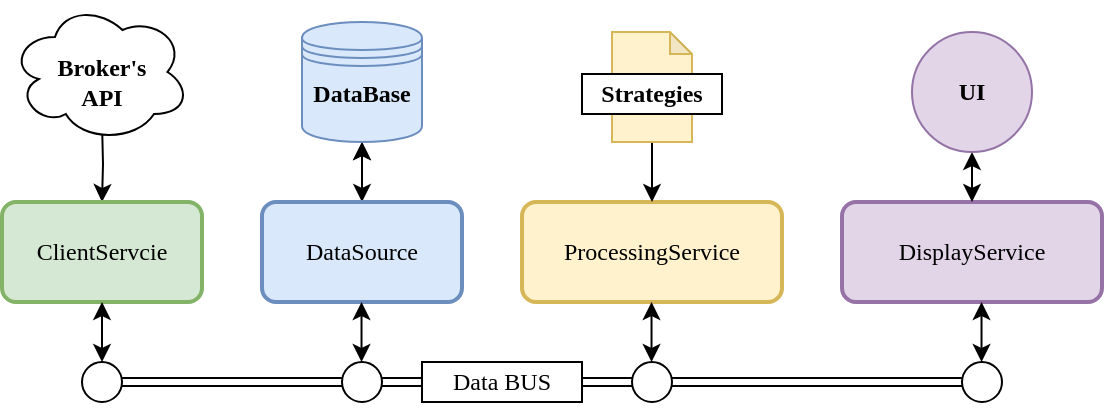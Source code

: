 <mxfile version="12.5.6" type="github"><diagram id="8DDB_YLYEL5YgY0P99Vi" name="Page-1"><mxGraphModel dx="981" dy="492" grid="1" gridSize="10" guides="1" tooltips="1" connect="1" arrows="1" fold="1" page="1" pageScale="1" pageWidth="827" pageHeight="1169" math="0" shadow="0" extFonts="Ubuntu^https://fonts.googleapis.com/css?family=Ubuntu"><root><mxCell id="0"/><mxCell id="1" parent="0"/><mxCell id="uW9GKK9xdJAJtLOuOTHO-5" value="" style="edgeStyle=orthogonalEdgeStyle;rounded=0;orthogonalLoop=1;jettySize=auto;html=1;" edge="1" parent="1" target="uW9GKK9xdJAJtLOuOTHO-4"><mxGeometry relative="1" as="geometry"><mxPoint x="120" y="120" as="sourcePoint"/></mxGeometry></mxCell><mxCell id="uW9GKK9xdJAJtLOuOTHO-4" value="ClientServcie" style="rounded=1;whiteSpace=wrap;html=1;absoluteArcSize=1;arcSize=14;strokeWidth=2;fillColor=#d5e8d4;strokeColor=#82b366;fontFamily=Ubuntu;" vertex="1" parent="1"><mxGeometry x="70" y="160" width="100" height="50" as="geometry"/></mxCell><mxCell id="uW9GKK9xdJAJtLOuOTHO-9" value="" style="edgeStyle=orthogonalEdgeStyle;rounded=0;orthogonalLoop=1;jettySize=auto;html=1;" edge="1" parent="1" source="uW9GKK9xdJAJtLOuOTHO-6" target="uW9GKK9xdJAJtLOuOTHO-7"><mxGeometry relative="1" as="geometry"/></mxCell><mxCell id="uW9GKK9xdJAJtLOuOTHO-10" value="" style="edgeStyle=orthogonalEdgeStyle;rounded=0;orthogonalLoop=1;jettySize=auto;html=1;startArrow=classic;startFill=1;" edge="1" parent="1" source="uW9GKK9xdJAJtLOuOTHO-6" target="uW9GKK9xdJAJtLOuOTHO-7"><mxGeometry relative="1" as="geometry"/></mxCell><mxCell id="uW9GKK9xdJAJtLOuOTHO-6" value="DataSource" style="rounded=1;whiteSpace=wrap;html=1;absoluteArcSize=1;arcSize=14;strokeWidth=2;fillColor=#dae8fc;strokeColor=#6c8ebf;fontFamily=Ubuntu;" vertex="1" parent="1"><mxGeometry x="200" y="160" width="100" height="50" as="geometry"/></mxCell><mxCell id="uW9GKK9xdJAJtLOuOTHO-7" value="" style="shape=datastore;whiteSpace=wrap;html=1;fillColor=#dae8fc;strokeColor=#6c8ebf;" vertex="1" parent="1"><mxGeometry x="220" y="70" width="60" height="60" as="geometry"/></mxCell><mxCell id="uW9GKK9xdJAJtLOuOTHO-8" value="ProcessingService" style="rounded=1;whiteSpace=wrap;html=1;absoluteArcSize=1;arcSize=14;strokeWidth=2;fillColor=#fff2cc;strokeColor=#d6b656;fontFamily=Ubuntu;" vertex="1" parent="1"><mxGeometry x="330" y="160" width="130" height="50" as="geometry"/></mxCell><mxCell id="uW9GKK9xdJAJtLOuOTHO-12" value="DisplayService" style="rounded=1;whiteSpace=wrap;html=1;absoluteArcSize=1;arcSize=14;strokeWidth=2;fillColor=#e1d5e7;strokeColor=#9673a6;fontFamily=Ubuntu;" vertex="1" parent="1"><mxGeometry x="490" y="160" width="130" height="50" as="geometry"/></mxCell><mxCell id="uW9GKK9xdJAJtLOuOTHO-22" value="" style="edgeStyle=orthogonalEdgeStyle;rounded=0;orthogonalLoop=1;jettySize=auto;html=1;startArrow=none;startFill=0;" edge="1" parent="1" source="uW9GKK9xdJAJtLOuOTHO-14" target="uW9GKK9xdJAJtLOuOTHO-8"><mxGeometry relative="1" as="geometry"/></mxCell><mxCell id="uW9GKK9xdJAJtLOuOTHO-14" value="" style="shape=note;whiteSpace=wrap;html=1;backgroundOutline=1;darkOpacity=0.05;size=11;fillColor=#fff2cc;strokeColor=#d6b656;" vertex="1" parent="1"><mxGeometry x="375" y="75" width="40" height="55" as="geometry"/></mxCell><mxCell id="uW9GKK9xdJAJtLOuOTHO-15" value="&lt;b&gt;DataBase&lt;/b&gt;" style="text;html=1;strokeColor=none;fillColor=none;align=center;verticalAlign=middle;whiteSpace=wrap;rounded=0;fontFamily=Ubuntu;" vertex="1" parent="1"><mxGeometry x="230" y="96" width="40" height="20" as="geometry"/></mxCell><mxCell id="uW9GKK9xdJAJtLOuOTHO-19" value="" style="ellipse;shape=cloud;whiteSpace=wrap;html=1;" vertex="1" parent="1"><mxGeometry x="74" y="60" width="90" height="70" as="geometry"/></mxCell><mxCell id="uW9GKK9xdJAJtLOuOTHO-20" value="Broker's API" style="text;html=1;strokeColor=none;fillColor=none;align=center;verticalAlign=middle;whiteSpace=wrap;rounded=0;fontFamily=Ubuntu;fontStyle=1" vertex="1" parent="1"><mxGeometry x="100" y="90" width="40" height="20" as="geometry"/></mxCell><mxCell id="uW9GKK9xdJAJtLOuOTHO-23" value="" style="shape=link;html=1;startArrow=none;startFill=0;" edge="1" parent="1" source="uW9GKK9xdJAJtLOuOTHO-30"><mxGeometry width="50" height="50" relative="1" as="geometry"><mxPoint x="110" y="250" as="sourcePoint"/><mxPoint x="570" y="250" as="targetPoint"/></mxGeometry></mxCell><mxCell id="uW9GKK9xdJAJtLOuOTHO-24" value="" style="ellipse;whiteSpace=wrap;html=1;aspect=fixed;" vertex="1" parent="1"><mxGeometry x="110" y="240" width="20" height="20" as="geometry"/></mxCell><mxCell id="uW9GKK9xdJAJtLOuOTHO-25" value="" style="shape=link;html=1;startArrow=none;startFill=0;" edge="1" parent="1" target="uW9GKK9xdJAJtLOuOTHO-24"><mxGeometry width="50" height="50" relative="1" as="geometry"><mxPoint x="110" y="250" as="sourcePoint"/><mxPoint x="570" y="250" as="targetPoint"/></mxGeometry></mxCell><mxCell id="uW9GKK9xdJAJtLOuOTHO-26" value="" style="ellipse;whiteSpace=wrap;html=1;aspect=fixed;" vertex="1" parent="1"><mxGeometry x="240" y="240" width="20" height="20" as="geometry"/></mxCell><mxCell id="uW9GKK9xdJAJtLOuOTHO-27" value="" style="shape=link;html=1;startArrow=none;startFill=0;" edge="1" parent="1" source="uW9GKK9xdJAJtLOuOTHO-24" target="uW9GKK9xdJAJtLOuOTHO-26"><mxGeometry width="50" height="50" relative="1" as="geometry"><mxPoint x="130" y="250" as="sourcePoint"/><mxPoint x="570" y="250" as="targetPoint"/></mxGeometry></mxCell><mxCell id="uW9GKK9xdJAJtLOuOTHO-28" value="" style="ellipse;whiteSpace=wrap;html=1;aspect=fixed;" vertex="1" parent="1"><mxGeometry x="385" y="240" width="20" height="20" as="geometry"/></mxCell><mxCell id="uW9GKK9xdJAJtLOuOTHO-29" value="" style="shape=link;html=1;startArrow=none;startFill=0;" edge="1" parent="1" source="uW9GKK9xdJAJtLOuOTHO-26" target="uW9GKK9xdJAJtLOuOTHO-28"><mxGeometry width="50" height="50" relative="1" as="geometry"><mxPoint x="260" y="250" as="sourcePoint"/><mxPoint x="570" y="250" as="targetPoint"/></mxGeometry></mxCell><mxCell id="uW9GKK9xdJAJtLOuOTHO-30" value="" style="ellipse;whiteSpace=wrap;html=1;aspect=fixed;" vertex="1" parent="1"><mxGeometry x="550" y="240" width="20" height="20" as="geometry"/></mxCell><mxCell id="uW9GKK9xdJAJtLOuOTHO-31" value="" style="shape=link;html=1;startArrow=none;startFill=0;" edge="1" parent="1" source="uW9GKK9xdJAJtLOuOTHO-28" target="uW9GKK9xdJAJtLOuOTHO-30"><mxGeometry width="50" height="50" relative="1" as="geometry"><mxPoint x="405" y="250" as="sourcePoint"/><mxPoint x="570" y="250" as="targetPoint"/></mxGeometry></mxCell><mxCell id="uW9GKK9xdJAJtLOuOTHO-39" value="" style="endArrow=classic;startArrow=classic;html=1;entryX=0.5;entryY=1;entryDx=0;entryDy=0;exitX=0.5;exitY=0;exitDx=0;exitDy=0;" edge="1" parent="1" source="uW9GKK9xdJAJtLOuOTHO-24" target="uW9GKK9xdJAJtLOuOTHO-4"><mxGeometry width="50" height="50" relative="1" as="geometry"><mxPoint x="120" y="230" as="sourcePoint"/><mxPoint x="140" y="210" as="targetPoint"/></mxGeometry></mxCell><mxCell id="uW9GKK9xdJAJtLOuOTHO-40" value="" style="endArrow=classic;startArrow=classic;html=1;entryX=0.5;entryY=1;entryDx=0;entryDy=0;exitX=0.5;exitY=0;exitDx=0;exitDy=0;" edge="1" parent="1"><mxGeometry width="50" height="50" relative="1" as="geometry"><mxPoint x="249.76" y="240" as="sourcePoint"/><mxPoint x="249.76" y="210" as="targetPoint"/></mxGeometry></mxCell><mxCell id="uW9GKK9xdJAJtLOuOTHO-41" value="" style="endArrow=classic;startArrow=classic;html=1;entryX=0.5;entryY=1;entryDx=0;entryDy=0;exitX=0.5;exitY=0;exitDx=0;exitDy=0;" edge="1" parent="1"><mxGeometry width="50" height="50" relative="1" as="geometry"><mxPoint x="394.76" y="240" as="sourcePoint"/><mxPoint x="394.76" y="210" as="targetPoint"/></mxGeometry></mxCell><mxCell id="uW9GKK9xdJAJtLOuOTHO-42" value="" style="endArrow=classic;startArrow=classic;html=1;entryX=0.5;entryY=1;entryDx=0;entryDy=0;exitX=0.5;exitY=0;exitDx=0;exitDy=0;" edge="1" parent="1"><mxGeometry width="50" height="50" relative="1" as="geometry"><mxPoint x="559.76" y="240" as="sourcePoint"/><mxPoint x="559.76" y="210" as="targetPoint"/></mxGeometry></mxCell><mxCell id="uW9GKK9xdJAJtLOuOTHO-45" value="Data BUS" style="rounded=0;whiteSpace=wrap;html=1;fontFamily=Ubuntu;" vertex="1" parent="1"><mxGeometry x="280" y="240" width="80" height="20" as="geometry"/></mxCell><mxCell id="uW9GKK9xdJAJtLOuOTHO-56" value="" style="edgeStyle=orthogonalEdgeStyle;rounded=0;orthogonalLoop=1;jettySize=auto;html=1;startArrow=classic;startFill=1;entryX=0.5;entryY=0;entryDx=0;entryDy=0;" edge="1" parent="1" source="uW9GKK9xdJAJtLOuOTHO-57" target="uW9GKK9xdJAJtLOuOTHO-12"><mxGeometry relative="1" as="geometry"><mxPoint x="555.167" y="133.33" as="sourcePoint"/><mxPoint x="620" y="133" as="targetPoint"/></mxGeometry></mxCell><mxCell id="uW9GKK9xdJAJtLOuOTHO-57" value="&lt;b&gt;UI&lt;/b&gt;" style="ellipse;whiteSpace=wrap;html=1;aspect=fixed;fontFamily=Ubuntu;fillColor=#e1d5e7;strokeColor=#9673a6;" vertex="1" parent="1"><mxGeometry x="525" y="75" width="60" height="60" as="geometry"/></mxCell><mxCell id="uW9GKK9xdJAJtLOuOTHO-60" value="&lt;b&gt;Strategies&lt;/b&gt;" style="rounded=0;whiteSpace=wrap;html=1;fontFamily=Ubuntu;" vertex="1" parent="1"><mxGeometry x="360" y="96" width="70" height="20" as="geometry"/></mxCell></root></mxGraphModel></diagram></mxfile>